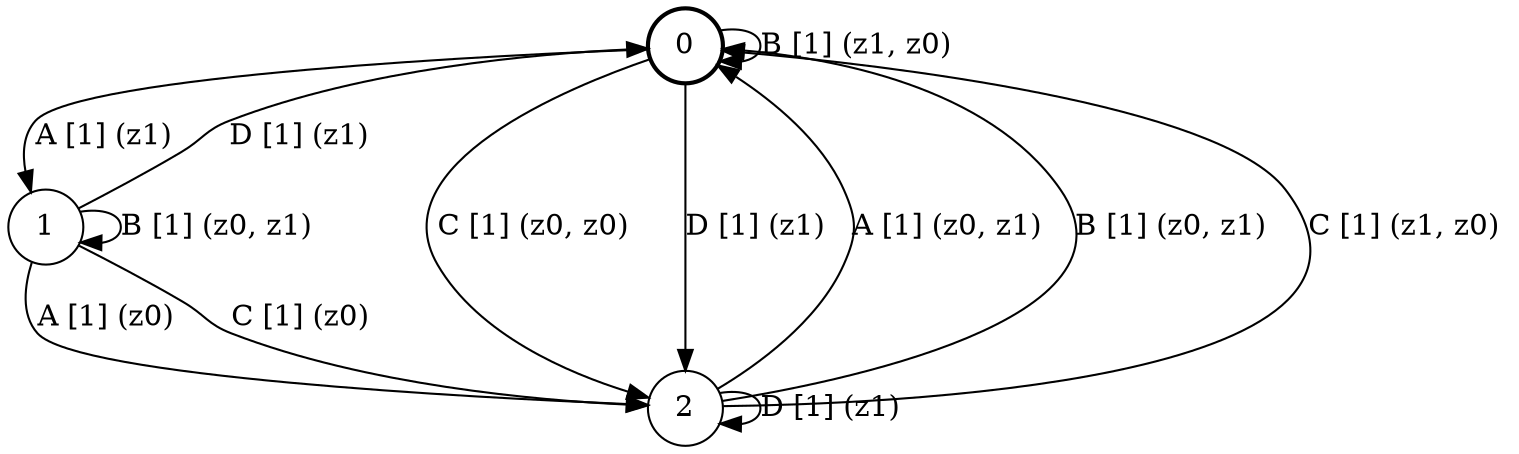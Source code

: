 # generated file, don't try to modify
# command: dot -Tpng <filename> > tree.png
digraph Automaton {
    node [shape = circle];
    0 [style = "bold"];
    0 -> 1 [label = "A [1] (z1) "];
    0 -> 0 [label = "B [1] (z1, z0) "];
    0 -> 2 [label = "C [1] (z0, z0) "];
    0 -> 2 [label = "D [1] (z1) "];
    1 -> 2 [label = "A [1] (z0) "];
    1 -> 1 [label = "B [1] (z0, z1) "];
    1 -> 2 [label = "C [1] (z0) "];
    1 -> 0 [label = "D [1] (z1) "];
    2 -> 0 [label = "A [1] (z0, z1) "];
    2 -> 0 [label = "B [1] (z0, z1) "];
    2 -> 0 [label = "C [1] (z1, z0) "];
    2 -> 2 [label = "D [1] (z1) "];
}
